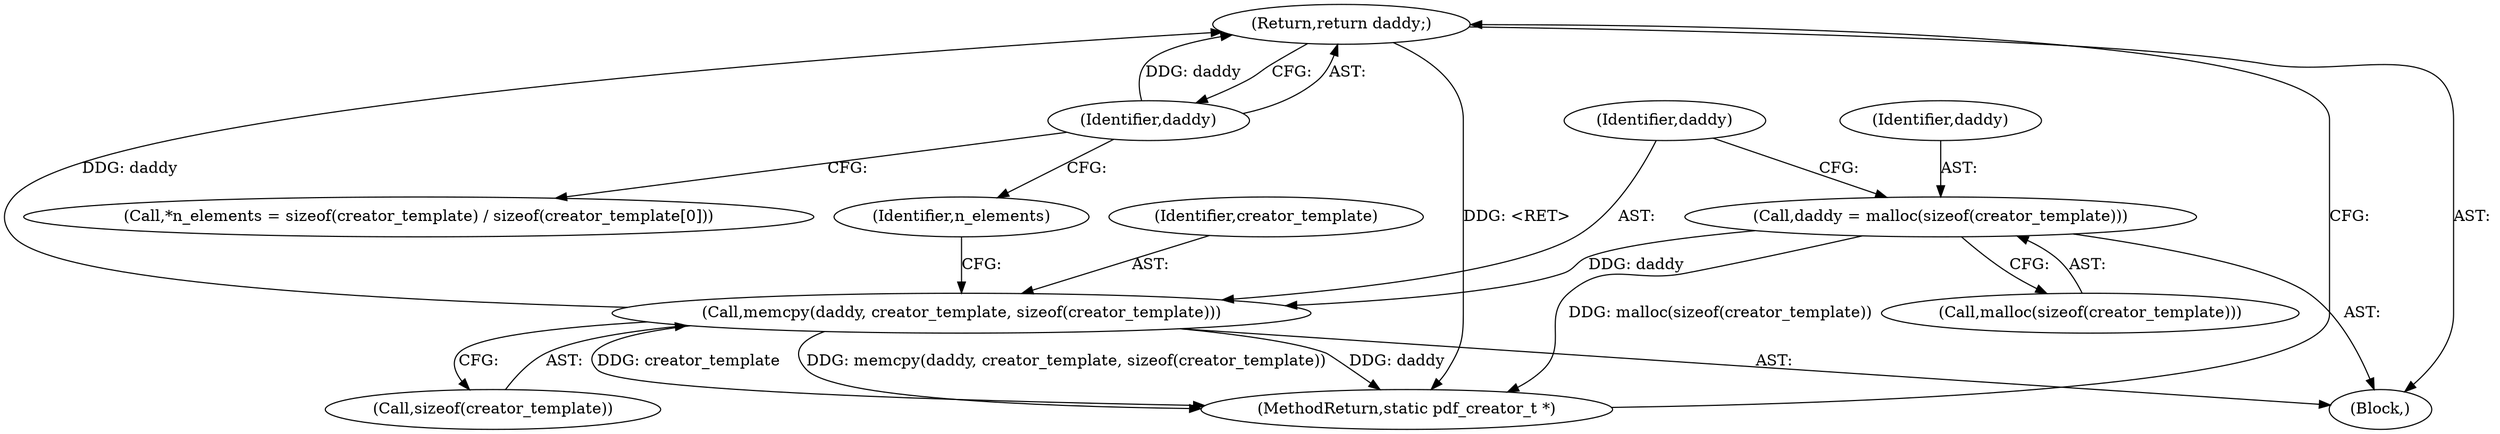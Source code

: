 digraph "1_pdfresurrect_0c4120fffa3dffe97b95c486a120eded82afe8a6_5@pointer" {
"1000136" [label="(Return,return daddy;)"];
"1000137" [label="(Identifier,daddy)"];
"1000119" [label="(Call,memcpy(daddy, creator_template, sizeof(creator_template)))"];
"1000114" [label="(Call,daddy = malloc(sizeof(creator_template)))"];
"1000120" [label="(Identifier,daddy)"];
"1000137" [label="(Identifier,daddy)"];
"1000115" [label="(Identifier,daddy)"];
"1000136" [label="(Return,return daddy;)"];
"1000102" [label="(Block,)"];
"1000121" [label="(Identifier,creator_template)"];
"1000119" [label="(Call,memcpy(daddy, creator_template, sizeof(creator_template)))"];
"1000126" [label="(Call,*n_elements = sizeof(creator_template) / sizeof(creator_template[0]))"];
"1000125" [label="(Identifier,n_elements)"];
"1000116" [label="(Call,malloc(sizeof(creator_template)))"];
"1000114" [label="(Call,daddy = malloc(sizeof(creator_template)))"];
"1000138" [label="(MethodReturn,static pdf_creator_t *)"];
"1000122" [label="(Call,sizeof(creator_template))"];
"1000136" -> "1000102"  [label="AST: "];
"1000136" -> "1000137"  [label="CFG: "];
"1000137" -> "1000136"  [label="AST: "];
"1000138" -> "1000136"  [label="CFG: "];
"1000136" -> "1000138"  [label="DDG: <RET>"];
"1000137" -> "1000136"  [label="DDG: daddy"];
"1000119" -> "1000136"  [label="DDG: daddy"];
"1000137" -> "1000126"  [label="CFG: "];
"1000137" -> "1000125"  [label="CFG: "];
"1000119" -> "1000102"  [label="AST: "];
"1000119" -> "1000122"  [label="CFG: "];
"1000120" -> "1000119"  [label="AST: "];
"1000121" -> "1000119"  [label="AST: "];
"1000122" -> "1000119"  [label="AST: "];
"1000125" -> "1000119"  [label="CFG: "];
"1000119" -> "1000138"  [label="DDG: creator_template"];
"1000119" -> "1000138"  [label="DDG: memcpy(daddy, creator_template, sizeof(creator_template))"];
"1000119" -> "1000138"  [label="DDG: daddy"];
"1000114" -> "1000119"  [label="DDG: daddy"];
"1000114" -> "1000102"  [label="AST: "];
"1000114" -> "1000116"  [label="CFG: "];
"1000115" -> "1000114"  [label="AST: "];
"1000116" -> "1000114"  [label="AST: "];
"1000120" -> "1000114"  [label="CFG: "];
"1000114" -> "1000138"  [label="DDG: malloc(sizeof(creator_template))"];
}
